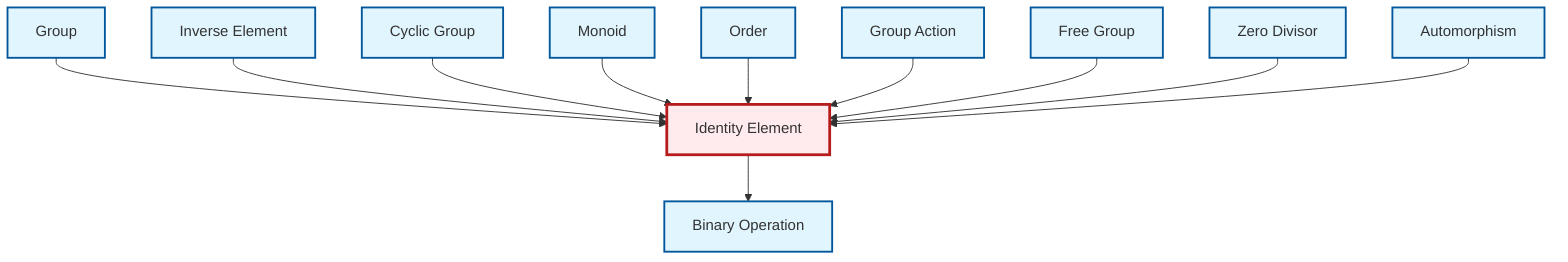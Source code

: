 graph TD
    classDef definition fill:#e1f5fe,stroke:#01579b,stroke-width:2px
    classDef theorem fill:#f3e5f5,stroke:#4a148c,stroke-width:2px
    classDef axiom fill:#fff3e0,stroke:#e65100,stroke-width:2px
    classDef example fill:#e8f5e9,stroke:#1b5e20,stroke-width:2px
    classDef current fill:#ffebee,stroke:#b71c1c,stroke-width:3px
    def-identity-element["Identity Element"]:::definition
    def-zero-divisor["Zero Divisor"]:::definition
    def-free-group["Free Group"]:::definition
    def-group["Group"]:::definition
    def-binary-operation["Binary Operation"]:::definition
    def-group-action["Group Action"]:::definition
    def-automorphism["Automorphism"]:::definition
    def-order["Order"]:::definition
    def-cyclic-group["Cyclic Group"]:::definition
    def-monoid["Monoid"]:::definition
    def-inverse-element["Inverse Element"]:::definition
    def-group --> def-identity-element
    def-inverse-element --> def-identity-element
    def-cyclic-group --> def-identity-element
    def-monoid --> def-identity-element
    def-order --> def-identity-element
    def-group-action --> def-identity-element
    def-free-group --> def-identity-element
    def-zero-divisor --> def-identity-element
    def-automorphism --> def-identity-element
    def-identity-element --> def-binary-operation
    class def-identity-element current